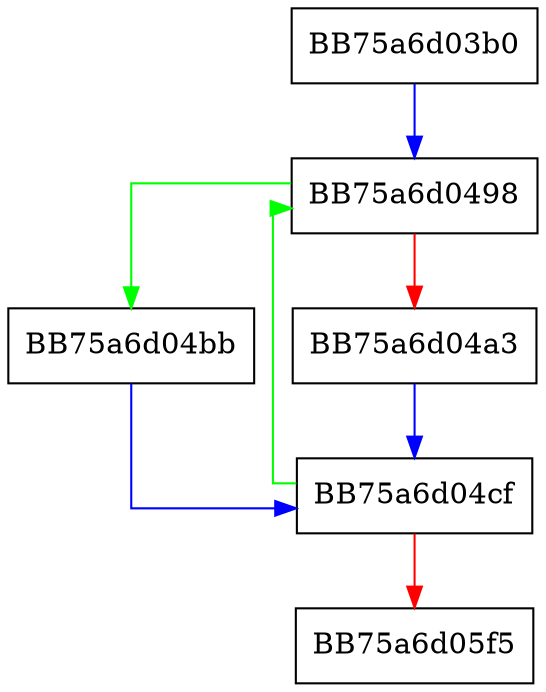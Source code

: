digraph SymCryptDesExpandSingleKey {
  node [shape="box"];
  graph [splines=ortho];
  BB75a6d03b0 -> BB75a6d0498 [color="blue"];
  BB75a6d0498 -> BB75a6d04bb [color="green"];
  BB75a6d0498 -> BB75a6d04a3 [color="red"];
  BB75a6d04a3 -> BB75a6d04cf [color="blue"];
  BB75a6d04bb -> BB75a6d04cf [color="blue"];
  BB75a6d04cf -> BB75a6d0498 [color="green"];
  BB75a6d04cf -> BB75a6d05f5 [color="red"];
}